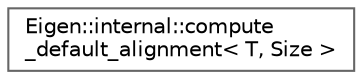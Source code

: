 digraph "类继承关系图"
{
 // LATEX_PDF_SIZE
  bgcolor="transparent";
  edge [fontname=Helvetica,fontsize=10,labelfontname=Helvetica,labelfontsize=10];
  node [fontname=Helvetica,fontsize=10,shape=box,height=0.2,width=0.4];
  rankdir="LR";
  Node0 [id="Node000000",label="Eigen::internal::compute\l_default_alignment\< T, Size \>",height=0.2,width=0.4,color="grey40", fillcolor="white", style="filled",URL="$struct_eigen_1_1internal_1_1compute__default__alignment.html",tooltip=" "];
}

